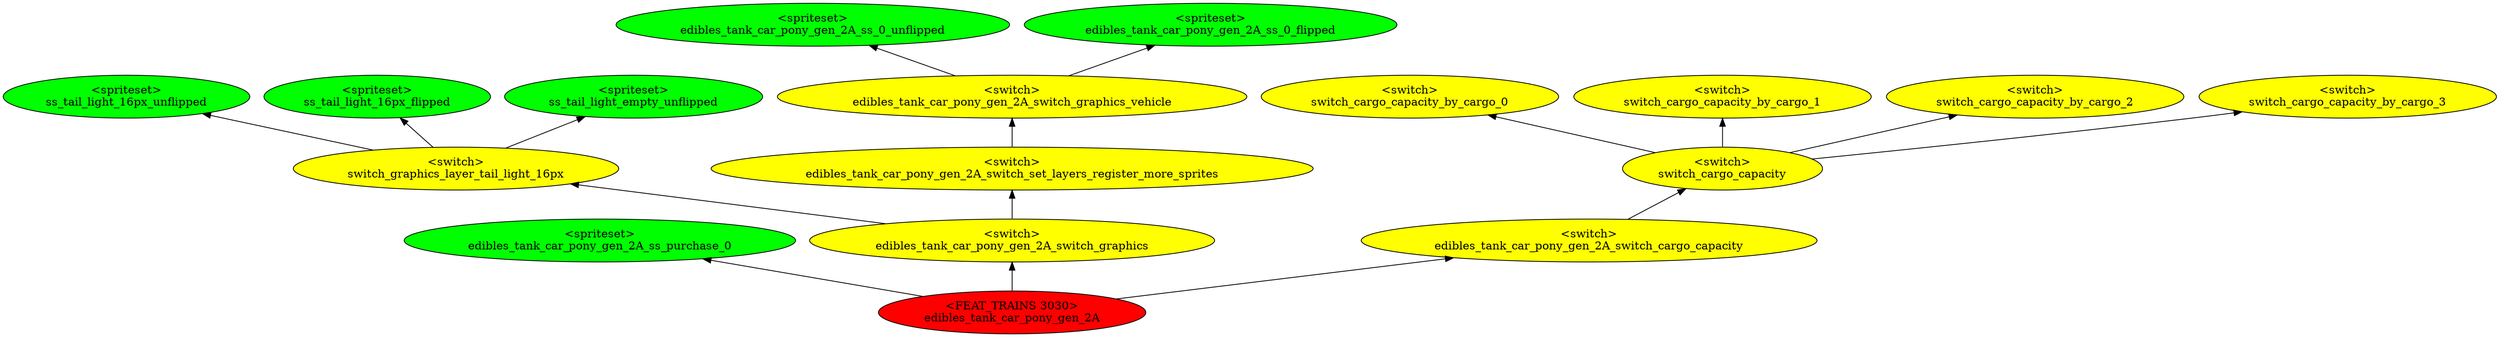digraph {
rankdir="BT"
ss_tail_light_16px_unflipped [fillcolor=green style="filled" label="<spriteset>\nss_tail_light_16px_unflipped"]
ss_tail_light_16px_flipped [fillcolor=green style="filled" label="<spriteset>\nss_tail_light_16px_flipped"]
ss_tail_light_empty_unflipped [fillcolor=green style="filled" label="<spriteset>\nss_tail_light_empty_unflipped"]
switch_graphics_layer_tail_light_16px [fillcolor=yellow style="filled" label="<switch>\nswitch_graphics_layer_tail_light_16px"]
switch_cargo_capacity_by_cargo_0 [fillcolor=yellow style="filled" label="<switch>\nswitch_cargo_capacity_by_cargo_0"]
switch_cargo_capacity_by_cargo_1 [fillcolor=yellow style="filled" label="<switch>\nswitch_cargo_capacity_by_cargo_1"]
switch_cargo_capacity_by_cargo_2 [fillcolor=yellow style="filled" label="<switch>\nswitch_cargo_capacity_by_cargo_2"]
switch_cargo_capacity_by_cargo_3 [fillcolor=yellow style="filled" label="<switch>\nswitch_cargo_capacity_by_cargo_3"]
switch_cargo_capacity [fillcolor=yellow style="filled" label="<switch>\nswitch_cargo_capacity"]
edibles_tank_car_pony_gen_2A_ss_0_unflipped [fillcolor=green style="filled" label="<spriteset>\nedibles_tank_car_pony_gen_2A_ss_0_unflipped"]
edibles_tank_car_pony_gen_2A_ss_0_flipped [fillcolor=green style="filled" label="<spriteset>\nedibles_tank_car_pony_gen_2A_ss_0_flipped"]
edibles_tank_car_pony_gen_2A_switch_graphics_vehicle [fillcolor=yellow style="filled" label="<switch>\nedibles_tank_car_pony_gen_2A_switch_graphics_vehicle"]
edibles_tank_car_pony_gen_2A_ss_purchase_0 [fillcolor=green style="filled" label="<spriteset>\nedibles_tank_car_pony_gen_2A_ss_purchase_0"]
edibles_tank_car_pony_gen_2A_switch_set_layers_register_more_sprites [fillcolor=yellow style="filled" label="<switch>\nedibles_tank_car_pony_gen_2A_switch_set_layers_register_more_sprites"]
edibles_tank_car_pony_gen_2A_switch_graphics [fillcolor=yellow style="filled" label="<switch>\nedibles_tank_car_pony_gen_2A_switch_graphics"]
edibles_tank_car_pony_gen_2A_switch_cargo_capacity [fillcolor=yellow style="filled" label="<switch>\nedibles_tank_car_pony_gen_2A_switch_cargo_capacity"]
edibles_tank_car_pony_gen_2A [fillcolor=red style="filled" label="<FEAT_TRAINS 3030>\nedibles_tank_car_pony_gen_2A"]
switch_graphics_layer_tail_light_16px->ss_tail_light_16px_flipped
edibles_tank_car_pony_gen_2A_switch_graphics_vehicle->edibles_tank_car_pony_gen_2A_ss_0_unflipped
edibles_tank_car_pony_gen_2A_switch_set_layers_register_more_sprites->edibles_tank_car_pony_gen_2A_switch_graphics_vehicle
switch_cargo_capacity->switch_cargo_capacity_by_cargo_1
edibles_tank_car_pony_gen_2A->edibles_tank_car_pony_gen_2A_switch_cargo_capacity
edibles_tank_car_pony_gen_2A->edibles_tank_car_pony_gen_2A_switch_graphics
switch_graphics_layer_tail_light_16px->ss_tail_light_empty_unflipped
switch_cargo_capacity->switch_cargo_capacity_by_cargo_3
switch_cargo_capacity->switch_cargo_capacity_by_cargo_0
edibles_tank_car_pony_gen_2A_switch_cargo_capacity->switch_cargo_capacity
switch_graphics_layer_tail_light_16px->ss_tail_light_16px_unflipped
edibles_tank_car_pony_gen_2A_switch_graphics->edibles_tank_car_pony_gen_2A_switch_set_layers_register_more_sprites
edibles_tank_car_pony_gen_2A_switch_graphics_vehicle->edibles_tank_car_pony_gen_2A_ss_0_flipped
edibles_tank_car_pony_gen_2A_switch_graphics->switch_graphics_layer_tail_light_16px
switch_cargo_capacity->switch_cargo_capacity_by_cargo_2
edibles_tank_car_pony_gen_2A->edibles_tank_car_pony_gen_2A_ss_purchase_0
}
